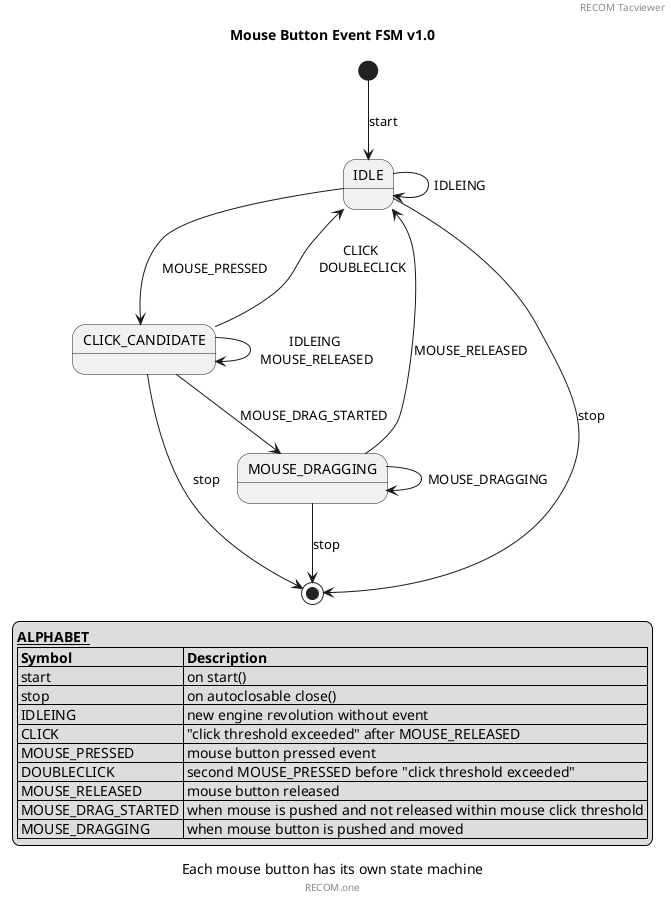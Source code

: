 @startuml

header  RECOM Tacviewer
title   Mouse Button Event FSM v1.0
caption Each mouse button has its own state machine
footer  RECOM.one


[*] --> IDLE :start

IDLE --> IDLE : IDLEING
IDLE --> CLICK_CANDIDATE : MOUSE_PRESSED
CLICK_CANDIDATE --> IDLE : CLICK\n DOUBLECLICK\n
CLICK_CANDIDATE --> MOUSE_DRAGGING : MOUSE_DRAG_STARTED
CLICK_CANDIDATE --> CLICK_CANDIDATE : IDLEING\n MOUSE_RELEASED
MOUSE_DRAGGING --> MOUSE_DRAGGING : MOUSE_DRAGGING
MOUSE_DRAGGING --> IDLE : MOUSE_RELEASED

IDLE --> [*] :stop
CLICK_CANDIDATE --> [*] :stop
MOUSE_DRAGGING --> [*] :stop


legend left
__**ALPHABET**__
| **Symbol** | **Description** |
| start | on start() |
| stop | on autoclosable close() |
| IDLEING | new engine revolution without event |
| CLICK | "click threshold exceeded" after MOUSE_RELEASED |
| MOUSE_PRESSED | mouse button pressed event |
| DOUBLECLICK | second MOUSE_PRESSED before "click threshold exceeded" |
| MOUSE_RELEASED | mouse button released |
| MOUSE_DRAG_STARTED | when mouse is pushed and not released within mouse click threshold |
| MOUSE_DRAGGING | when mouse button is pushed and moved |
endlegend

@enduml